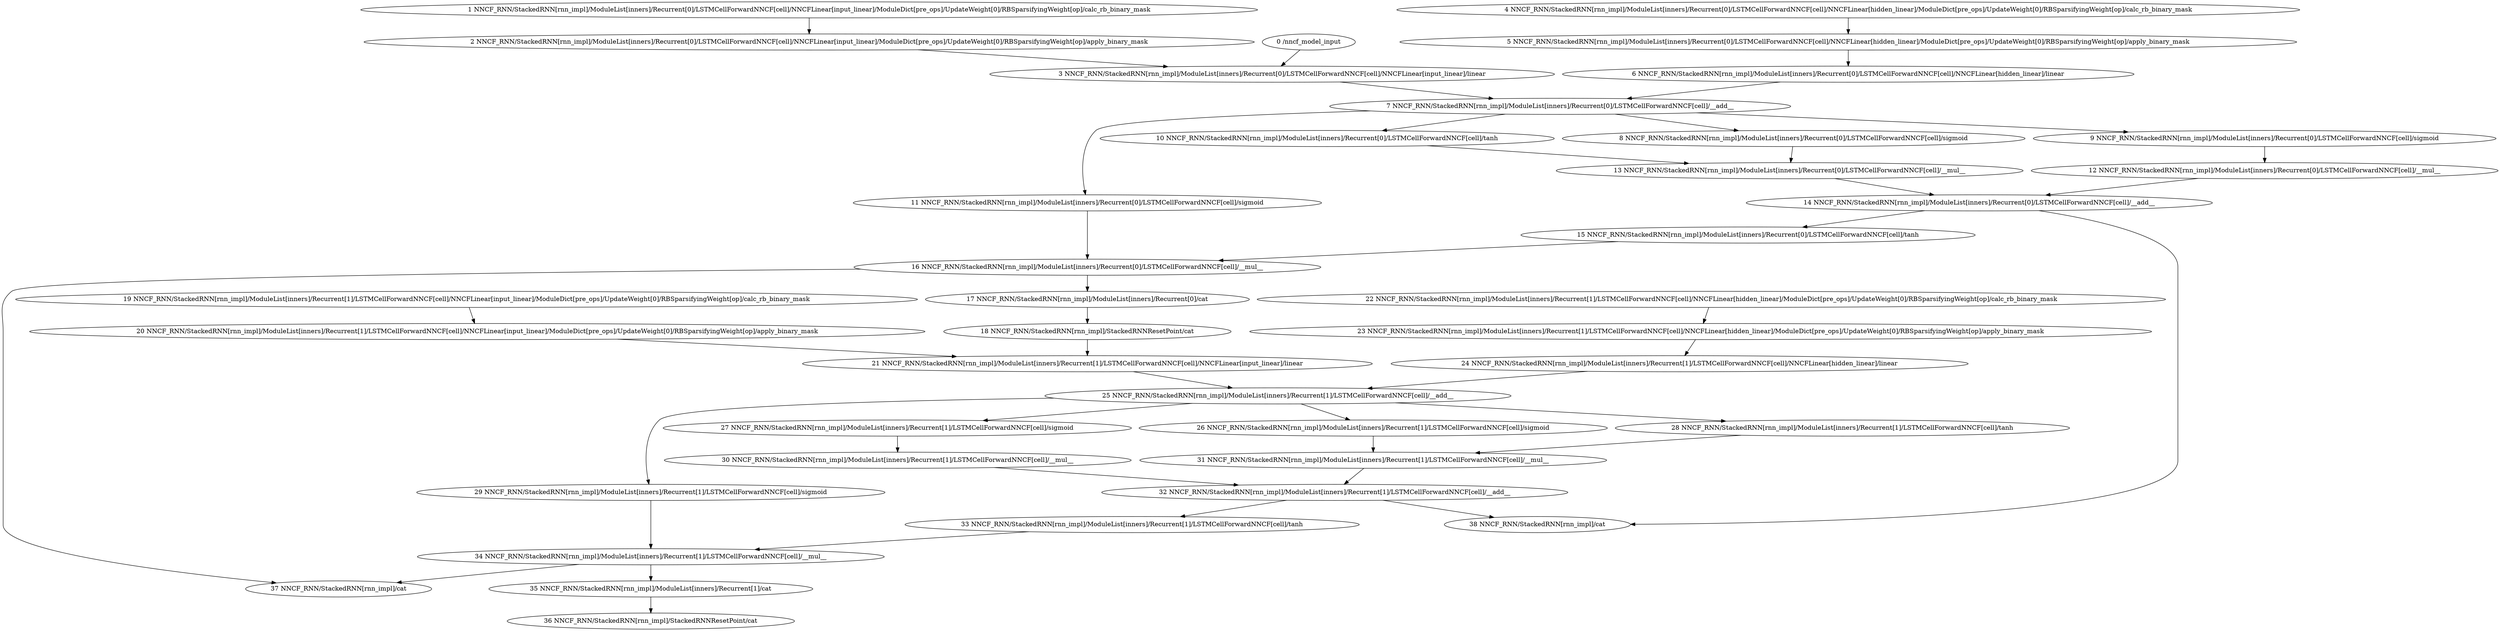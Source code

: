 strict digraph  {
"0 /nncf_model_input" [id=0, scope="", type=nncf_model_input];
"1 NNCF_RNN/StackedRNN[rnn_impl]/ModuleList[inners]/Recurrent[0]/LSTMCellForwardNNCF[cell]/NNCFLinear[input_linear]/ModuleDict[pre_ops]/UpdateWeight[0]/RBSparsifyingWeight[op]/calc_rb_binary_mask" [id=1, scope="NNCF_RNN/StackedRNN[rnn_impl]/ModuleList[inners]/Recurrent[0]/LSTMCellForwardNNCF[cell]/NNCFLinear[input_linear]/ModuleDict[pre_ops]/UpdateWeight[0]/RBSparsifyingWeight[op]", type=calc_rb_binary_mask];
"2 NNCF_RNN/StackedRNN[rnn_impl]/ModuleList[inners]/Recurrent[0]/LSTMCellForwardNNCF[cell]/NNCFLinear[input_linear]/ModuleDict[pre_ops]/UpdateWeight[0]/RBSparsifyingWeight[op]/apply_binary_mask" [id=2, scope="NNCF_RNN/StackedRNN[rnn_impl]/ModuleList[inners]/Recurrent[0]/LSTMCellForwardNNCF[cell]/NNCFLinear[input_linear]/ModuleDict[pre_ops]/UpdateWeight[0]/RBSparsifyingWeight[op]", type=apply_binary_mask];
"3 NNCF_RNN/StackedRNN[rnn_impl]/ModuleList[inners]/Recurrent[0]/LSTMCellForwardNNCF[cell]/NNCFLinear[input_linear]/linear" [id=3, scope="NNCF_RNN/StackedRNN[rnn_impl]/ModuleList[inners]/Recurrent[0]/LSTMCellForwardNNCF[cell]/NNCFLinear[input_linear]", type=linear];
"4 NNCF_RNN/StackedRNN[rnn_impl]/ModuleList[inners]/Recurrent[0]/LSTMCellForwardNNCF[cell]/NNCFLinear[hidden_linear]/ModuleDict[pre_ops]/UpdateWeight[0]/RBSparsifyingWeight[op]/calc_rb_binary_mask" [id=4, scope="NNCF_RNN/StackedRNN[rnn_impl]/ModuleList[inners]/Recurrent[0]/LSTMCellForwardNNCF[cell]/NNCFLinear[hidden_linear]/ModuleDict[pre_ops]/UpdateWeight[0]/RBSparsifyingWeight[op]", type=calc_rb_binary_mask];
"5 NNCF_RNN/StackedRNN[rnn_impl]/ModuleList[inners]/Recurrent[0]/LSTMCellForwardNNCF[cell]/NNCFLinear[hidden_linear]/ModuleDict[pre_ops]/UpdateWeight[0]/RBSparsifyingWeight[op]/apply_binary_mask" [id=5, scope="NNCF_RNN/StackedRNN[rnn_impl]/ModuleList[inners]/Recurrent[0]/LSTMCellForwardNNCF[cell]/NNCFLinear[hidden_linear]/ModuleDict[pre_ops]/UpdateWeight[0]/RBSparsifyingWeight[op]", type=apply_binary_mask];
"6 NNCF_RNN/StackedRNN[rnn_impl]/ModuleList[inners]/Recurrent[0]/LSTMCellForwardNNCF[cell]/NNCFLinear[hidden_linear]/linear" [id=6, scope="NNCF_RNN/StackedRNN[rnn_impl]/ModuleList[inners]/Recurrent[0]/LSTMCellForwardNNCF[cell]/NNCFLinear[hidden_linear]", type=linear];
"7 NNCF_RNN/StackedRNN[rnn_impl]/ModuleList[inners]/Recurrent[0]/LSTMCellForwardNNCF[cell]/__add__" [id=7, scope="NNCF_RNN/StackedRNN[rnn_impl]/ModuleList[inners]/Recurrent[0]/LSTMCellForwardNNCF[cell]", type=__add__];
"8 NNCF_RNN/StackedRNN[rnn_impl]/ModuleList[inners]/Recurrent[0]/LSTMCellForwardNNCF[cell]/sigmoid" [id=8, scope="NNCF_RNN/StackedRNN[rnn_impl]/ModuleList[inners]/Recurrent[0]/LSTMCellForwardNNCF[cell]", type=sigmoid];
"9 NNCF_RNN/StackedRNN[rnn_impl]/ModuleList[inners]/Recurrent[0]/LSTMCellForwardNNCF[cell]/sigmoid" [id=9, scope="NNCF_RNN/StackedRNN[rnn_impl]/ModuleList[inners]/Recurrent[0]/LSTMCellForwardNNCF[cell]", type=sigmoid];
"10 NNCF_RNN/StackedRNN[rnn_impl]/ModuleList[inners]/Recurrent[0]/LSTMCellForwardNNCF[cell]/tanh" [id=10, scope="NNCF_RNN/StackedRNN[rnn_impl]/ModuleList[inners]/Recurrent[0]/LSTMCellForwardNNCF[cell]", type=tanh];
"11 NNCF_RNN/StackedRNN[rnn_impl]/ModuleList[inners]/Recurrent[0]/LSTMCellForwardNNCF[cell]/sigmoid" [id=11, scope="NNCF_RNN/StackedRNN[rnn_impl]/ModuleList[inners]/Recurrent[0]/LSTMCellForwardNNCF[cell]", type=sigmoid];
"12 NNCF_RNN/StackedRNN[rnn_impl]/ModuleList[inners]/Recurrent[0]/LSTMCellForwardNNCF[cell]/__mul__" [id=12, scope="NNCF_RNN/StackedRNN[rnn_impl]/ModuleList[inners]/Recurrent[0]/LSTMCellForwardNNCF[cell]", type=__mul__];
"13 NNCF_RNN/StackedRNN[rnn_impl]/ModuleList[inners]/Recurrent[0]/LSTMCellForwardNNCF[cell]/__mul__" [id=13, scope="NNCF_RNN/StackedRNN[rnn_impl]/ModuleList[inners]/Recurrent[0]/LSTMCellForwardNNCF[cell]", type=__mul__];
"14 NNCF_RNN/StackedRNN[rnn_impl]/ModuleList[inners]/Recurrent[0]/LSTMCellForwardNNCF[cell]/__add__" [id=14, scope="NNCF_RNN/StackedRNN[rnn_impl]/ModuleList[inners]/Recurrent[0]/LSTMCellForwardNNCF[cell]", type=__add__];
"15 NNCF_RNN/StackedRNN[rnn_impl]/ModuleList[inners]/Recurrent[0]/LSTMCellForwardNNCF[cell]/tanh" [id=15, scope="NNCF_RNN/StackedRNN[rnn_impl]/ModuleList[inners]/Recurrent[0]/LSTMCellForwardNNCF[cell]", type=tanh];
"16 NNCF_RNN/StackedRNN[rnn_impl]/ModuleList[inners]/Recurrent[0]/LSTMCellForwardNNCF[cell]/__mul__" [id=16, scope="NNCF_RNN/StackedRNN[rnn_impl]/ModuleList[inners]/Recurrent[0]/LSTMCellForwardNNCF[cell]", type=__mul__];
"17 NNCF_RNN/StackedRNN[rnn_impl]/ModuleList[inners]/Recurrent[0]/cat" [id=17, scope="NNCF_RNN/StackedRNN[rnn_impl]/ModuleList[inners]/Recurrent[0]", type=cat];
"18 NNCF_RNN/StackedRNN[rnn_impl]/StackedRNNResetPoint/cat" [id=18, scope="NNCF_RNN/StackedRNN[rnn_impl]/StackedRNNResetPoint", type=cat];
"19 NNCF_RNN/StackedRNN[rnn_impl]/ModuleList[inners]/Recurrent[1]/LSTMCellForwardNNCF[cell]/NNCFLinear[input_linear]/ModuleDict[pre_ops]/UpdateWeight[0]/RBSparsifyingWeight[op]/calc_rb_binary_mask" [id=19, scope="NNCF_RNN/StackedRNN[rnn_impl]/ModuleList[inners]/Recurrent[1]/LSTMCellForwardNNCF[cell]/NNCFLinear[input_linear]/ModuleDict[pre_ops]/UpdateWeight[0]/RBSparsifyingWeight[op]", type=calc_rb_binary_mask];
"20 NNCF_RNN/StackedRNN[rnn_impl]/ModuleList[inners]/Recurrent[1]/LSTMCellForwardNNCF[cell]/NNCFLinear[input_linear]/ModuleDict[pre_ops]/UpdateWeight[0]/RBSparsifyingWeight[op]/apply_binary_mask" [id=20, scope="NNCF_RNN/StackedRNN[rnn_impl]/ModuleList[inners]/Recurrent[1]/LSTMCellForwardNNCF[cell]/NNCFLinear[input_linear]/ModuleDict[pre_ops]/UpdateWeight[0]/RBSparsifyingWeight[op]", type=apply_binary_mask];
"21 NNCF_RNN/StackedRNN[rnn_impl]/ModuleList[inners]/Recurrent[1]/LSTMCellForwardNNCF[cell]/NNCFLinear[input_linear]/linear" [id=21, scope="NNCF_RNN/StackedRNN[rnn_impl]/ModuleList[inners]/Recurrent[1]/LSTMCellForwardNNCF[cell]/NNCFLinear[input_linear]", type=linear];
"22 NNCF_RNN/StackedRNN[rnn_impl]/ModuleList[inners]/Recurrent[1]/LSTMCellForwardNNCF[cell]/NNCFLinear[hidden_linear]/ModuleDict[pre_ops]/UpdateWeight[0]/RBSparsifyingWeight[op]/calc_rb_binary_mask" [id=22, scope="NNCF_RNN/StackedRNN[rnn_impl]/ModuleList[inners]/Recurrent[1]/LSTMCellForwardNNCF[cell]/NNCFLinear[hidden_linear]/ModuleDict[pre_ops]/UpdateWeight[0]/RBSparsifyingWeight[op]", type=calc_rb_binary_mask];
"23 NNCF_RNN/StackedRNN[rnn_impl]/ModuleList[inners]/Recurrent[1]/LSTMCellForwardNNCF[cell]/NNCFLinear[hidden_linear]/ModuleDict[pre_ops]/UpdateWeight[0]/RBSparsifyingWeight[op]/apply_binary_mask" [id=23, scope="NNCF_RNN/StackedRNN[rnn_impl]/ModuleList[inners]/Recurrent[1]/LSTMCellForwardNNCF[cell]/NNCFLinear[hidden_linear]/ModuleDict[pre_ops]/UpdateWeight[0]/RBSparsifyingWeight[op]", type=apply_binary_mask];
"24 NNCF_RNN/StackedRNN[rnn_impl]/ModuleList[inners]/Recurrent[1]/LSTMCellForwardNNCF[cell]/NNCFLinear[hidden_linear]/linear" [id=24, scope="NNCF_RNN/StackedRNN[rnn_impl]/ModuleList[inners]/Recurrent[1]/LSTMCellForwardNNCF[cell]/NNCFLinear[hidden_linear]", type=linear];
"25 NNCF_RNN/StackedRNN[rnn_impl]/ModuleList[inners]/Recurrent[1]/LSTMCellForwardNNCF[cell]/__add__" [id=25, scope="NNCF_RNN/StackedRNN[rnn_impl]/ModuleList[inners]/Recurrent[1]/LSTMCellForwardNNCF[cell]", type=__add__];
"26 NNCF_RNN/StackedRNN[rnn_impl]/ModuleList[inners]/Recurrent[1]/LSTMCellForwardNNCF[cell]/sigmoid" [id=26, scope="NNCF_RNN/StackedRNN[rnn_impl]/ModuleList[inners]/Recurrent[1]/LSTMCellForwardNNCF[cell]", type=sigmoid];
"27 NNCF_RNN/StackedRNN[rnn_impl]/ModuleList[inners]/Recurrent[1]/LSTMCellForwardNNCF[cell]/sigmoid" [id=27, scope="NNCF_RNN/StackedRNN[rnn_impl]/ModuleList[inners]/Recurrent[1]/LSTMCellForwardNNCF[cell]", type=sigmoid];
"28 NNCF_RNN/StackedRNN[rnn_impl]/ModuleList[inners]/Recurrent[1]/LSTMCellForwardNNCF[cell]/tanh" [id=28, scope="NNCF_RNN/StackedRNN[rnn_impl]/ModuleList[inners]/Recurrent[1]/LSTMCellForwardNNCF[cell]", type=tanh];
"29 NNCF_RNN/StackedRNN[rnn_impl]/ModuleList[inners]/Recurrent[1]/LSTMCellForwardNNCF[cell]/sigmoid" [id=29, scope="NNCF_RNN/StackedRNN[rnn_impl]/ModuleList[inners]/Recurrent[1]/LSTMCellForwardNNCF[cell]", type=sigmoid];
"30 NNCF_RNN/StackedRNN[rnn_impl]/ModuleList[inners]/Recurrent[1]/LSTMCellForwardNNCF[cell]/__mul__" [id=30, scope="NNCF_RNN/StackedRNN[rnn_impl]/ModuleList[inners]/Recurrent[1]/LSTMCellForwardNNCF[cell]", type=__mul__];
"31 NNCF_RNN/StackedRNN[rnn_impl]/ModuleList[inners]/Recurrent[1]/LSTMCellForwardNNCF[cell]/__mul__" [id=31, scope="NNCF_RNN/StackedRNN[rnn_impl]/ModuleList[inners]/Recurrent[1]/LSTMCellForwardNNCF[cell]", type=__mul__];
"32 NNCF_RNN/StackedRNN[rnn_impl]/ModuleList[inners]/Recurrent[1]/LSTMCellForwardNNCF[cell]/__add__" [id=32, scope="NNCF_RNN/StackedRNN[rnn_impl]/ModuleList[inners]/Recurrent[1]/LSTMCellForwardNNCF[cell]", type=__add__];
"33 NNCF_RNN/StackedRNN[rnn_impl]/ModuleList[inners]/Recurrent[1]/LSTMCellForwardNNCF[cell]/tanh" [id=33, scope="NNCF_RNN/StackedRNN[rnn_impl]/ModuleList[inners]/Recurrent[1]/LSTMCellForwardNNCF[cell]", type=tanh];
"34 NNCF_RNN/StackedRNN[rnn_impl]/ModuleList[inners]/Recurrent[1]/LSTMCellForwardNNCF[cell]/__mul__" [id=34, scope="NNCF_RNN/StackedRNN[rnn_impl]/ModuleList[inners]/Recurrent[1]/LSTMCellForwardNNCF[cell]", type=__mul__];
"35 NNCF_RNN/StackedRNN[rnn_impl]/ModuleList[inners]/Recurrent[1]/cat" [id=35, scope="NNCF_RNN/StackedRNN[rnn_impl]/ModuleList[inners]/Recurrent[1]", type=cat];
"36 NNCF_RNN/StackedRNN[rnn_impl]/StackedRNNResetPoint/cat" [id=36, scope="NNCF_RNN/StackedRNN[rnn_impl]/StackedRNNResetPoint", type=cat];
"37 NNCF_RNN/StackedRNN[rnn_impl]/cat" [id=37, scope="NNCF_RNN/StackedRNN[rnn_impl]", type=cat];
"38 NNCF_RNN/StackedRNN[rnn_impl]/cat" [id=38, scope="NNCF_RNN/StackedRNN[rnn_impl]", type=cat];
"0 /nncf_model_input" -> "3 NNCF_RNN/StackedRNN[rnn_impl]/ModuleList[inners]/Recurrent[0]/LSTMCellForwardNNCF[cell]/NNCFLinear[input_linear]/linear";
"1 NNCF_RNN/StackedRNN[rnn_impl]/ModuleList[inners]/Recurrent[0]/LSTMCellForwardNNCF[cell]/NNCFLinear[input_linear]/ModuleDict[pre_ops]/UpdateWeight[0]/RBSparsifyingWeight[op]/calc_rb_binary_mask" -> "2 NNCF_RNN/StackedRNN[rnn_impl]/ModuleList[inners]/Recurrent[0]/LSTMCellForwardNNCF[cell]/NNCFLinear[input_linear]/ModuleDict[pre_ops]/UpdateWeight[0]/RBSparsifyingWeight[op]/apply_binary_mask";
"2 NNCF_RNN/StackedRNN[rnn_impl]/ModuleList[inners]/Recurrent[0]/LSTMCellForwardNNCF[cell]/NNCFLinear[input_linear]/ModuleDict[pre_ops]/UpdateWeight[0]/RBSparsifyingWeight[op]/apply_binary_mask" -> "3 NNCF_RNN/StackedRNN[rnn_impl]/ModuleList[inners]/Recurrent[0]/LSTMCellForwardNNCF[cell]/NNCFLinear[input_linear]/linear";
"3 NNCF_RNN/StackedRNN[rnn_impl]/ModuleList[inners]/Recurrent[0]/LSTMCellForwardNNCF[cell]/NNCFLinear[input_linear]/linear" -> "7 NNCF_RNN/StackedRNN[rnn_impl]/ModuleList[inners]/Recurrent[0]/LSTMCellForwardNNCF[cell]/__add__";
"4 NNCF_RNN/StackedRNN[rnn_impl]/ModuleList[inners]/Recurrent[0]/LSTMCellForwardNNCF[cell]/NNCFLinear[hidden_linear]/ModuleDict[pre_ops]/UpdateWeight[0]/RBSparsifyingWeight[op]/calc_rb_binary_mask" -> "5 NNCF_RNN/StackedRNN[rnn_impl]/ModuleList[inners]/Recurrent[0]/LSTMCellForwardNNCF[cell]/NNCFLinear[hidden_linear]/ModuleDict[pre_ops]/UpdateWeight[0]/RBSparsifyingWeight[op]/apply_binary_mask";
"5 NNCF_RNN/StackedRNN[rnn_impl]/ModuleList[inners]/Recurrent[0]/LSTMCellForwardNNCF[cell]/NNCFLinear[hidden_linear]/ModuleDict[pre_ops]/UpdateWeight[0]/RBSparsifyingWeight[op]/apply_binary_mask" -> "6 NNCF_RNN/StackedRNN[rnn_impl]/ModuleList[inners]/Recurrent[0]/LSTMCellForwardNNCF[cell]/NNCFLinear[hidden_linear]/linear";
"6 NNCF_RNN/StackedRNN[rnn_impl]/ModuleList[inners]/Recurrent[0]/LSTMCellForwardNNCF[cell]/NNCFLinear[hidden_linear]/linear" -> "7 NNCF_RNN/StackedRNN[rnn_impl]/ModuleList[inners]/Recurrent[0]/LSTMCellForwardNNCF[cell]/__add__";
"7 NNCF_RNN/StackedRNN[rnn_impl]/ModuleList[inners]/Recurrent[0]/LSTMCellForwardNNCF[cell]/__add__" -> "8 NNCF_RNN/StackedRNN[rnn_impl]/ModuleList[inners]/Recurrent[0]/LSTMCellForwardNNCF[cell]/sigmoid";
"7 NNCF_RNN/StackedRNN[rnn_impl]/ModuleList[inners]/Recurrent[0]/LSTMCellForwardNNCF[cell]/__add__" -> "9 NNCF_RNN/StackedRNN[rnn_impl]/ModuleList[inners]/Recurrent[0]/LSTMCellForwardNNCF[cell]/sigmoid";
"7 NNCF_RNN/StackedRNN[rnn_impl]/ModuleList[inners]/Recurrent[0]/LSTMCellForwardNNCF[cell]/__add__" -> "10 NNCF_RNN/StackedRNN[rnn_impl]/ModuleList[inners]/Recurrent[0]/LSTMCellForwardNNCF[cell]/tanh";
"7 NNCF_RNN/StackedRNN[rnn_impl]/ModuleList[inners]/Recurrent[0]/LSTMCellForwardNNCF[cell]/__add__" -> "11 NNCF_RNN/StackedRNN[rnn_impl]/ModuleList[inners]/Recurrent[0]/LSTMCellForwardNNCF[cell]/sigmoid";
"8 NNCF_RNN/StackedRNN[rnn_impl]/ModuleList[inners]/Recurrent[0]/LSTMCellForwardNNCF[cell]/sigmoid" -> "13 NNCF_RNN/StackedRNN[rnn_impl]/ModuleList[inners]/Recurrent[0]/LSTMCellForwardNNCF[cell]/__mul__";
"9 NNCF_RNN/StackedRNN[rnn_impl]/ModuleList[inners]/Recurrent[0]/LSTMCellForwardNNCF[cell]/sigmoid" -> "12 NNCF_RNN/StackedRNN[rnn_impl]/ModuleList[inners]/Recurrent[0]/LSTMCellForwardNNCF[cell]/__mul__";
"10 NNCF_RNN/StackedRNN[rnn_impl]/ModuleList[inners]/Recurrent[0]/LSTMCellForwardNNCF[cell]/tanh" -> "13 NNCF_RNN/StackedRNN[rnn_impl]/ModuleList[inners]/Recurrent[0]/LSTMCellForwardNNCF[cell]/__mul__";
"11 NNCF_RNN/StackedRNN[rnn_impl]/ModuleList[inners]/Recurrent[0]/LSTMCellForwardNNCF[cell]/sigmoid" -> "16 NNCF_RNN/StackedRNN[rnn_impl]/ModuleList[inners]/Recurrent[0]/LSTMCellForwardNNCF[cell]/__mul__";
"12 NNCF_RNN/StackedRNN[rnn_impl]/ModuleList[inners]/Recurrent[0]/LSTMCellForwardNNCF[cell]/__mul__" -> "14 NNCF_RNN/StackedRNN[rnn_impl]/ModuleList[inners]/Recurrent[0]/LSTMCellForwardNNCF[cell]/__add__";
"13 NNCF_RNN/StackedRNN[rnn_impl]/ModuleList[inners]/Recurrent[0]/LSTMCellForwardNNCF[cell]/__mul__" -> "14 NNCF_RNN/StackedRNN[rnn_impl]/ModuleList[inners]/Recurrent[0]/LSTMCellForwardNNCF[cell]/__add__";
"14 NNCF_RNN/StackedRNN[rnn_impl]/ModuleList[inners]/Recurrent[0]/LSTMCellForwardNNCF[cell]/__add__" -> "15 NNCF_RNN/StackedRNN[rnn_impl]/ModuleList[inners]/Recurrent[0]/LSTMCellForwardNNCF[cell]/tanh";
"14 NNCF_RNN/StackedRNN[rnn_impl]/ModuleList[inners]/Recurrent[0]/LSTMCellForwardNNCF[cell]/__add__" -> "38 NNCF_RNN/StackedRNN[rnn_impl]/cat";
"15 NNCF_RNN/StackedRNN[rnn_impl]/ModuleList[inners]/Recurrent[0]/LSTMCellForwardNNCF[cell]/tanh" -> "16 NNCF_RNN/StackedRNN[rnn_impl]/ModuleList[inners]/Recurrent[0]/LSTMCellForwardNNCF[cell]/__mul__";
"16 NNCF_RNN/StackedRNN[rnn_impl]/ModuleList[inners]/Recurrent[0]/LSTMCellForwardNNCF[cell]/__mul__" -> "17 NNCF_RNN/StackedRNN[rnn_impl]/ModuleList[inners]/Recurrent[0]/cat";
"16 NNCF_RNN/StackedRNN[rnn_impl]/ModuleList[inners]/Recurrent[0]/LSTMCellForwardNNCF[cell]/__mul__" -> "37 NNCF_RNN/StackedRNN[rnn_impl]/cat";
"17 NNCF_RNN/StackedRNN[rnn_impl]/ModuleList[inners]/Recurrent[0]/cat" -> "18 NNCF_RNN/StackedRNN[rnn_impl]/StackedRNNResetPoint/cat";
"18 NNCF_RNN/StackedRNN[rnn_impl]/StackedRNNResetPoint/cat" -> "21 NNCF_RNN/StackedRNN[rnn_impl]/ModuleList[inners]/Recurrent[1]/LSTMCellForwardNNCF[cell]/NNCFLinear[input_linear]/linear";
"19 NNCF_RNN/StackedRNN[rnn_impl]/ModuleList[inners]/Recurrent[1]/LSTMCellForwardNNCF[cell]/NNCFLinear[input_linear]/ModuleDict[pre_ops]/UpdateWeight[0]/RBSparsifyingWeight[op]/calc_rb_binary_mask" -> "20 NNCF_RNN/StackedRNN[rnn_impl]/ModuleList[inners]/Recurrent[1]/LSTMCellForwardNNCF[cell]/NNCFLinear[input_linear]/ModuleDict[pre_ops]/UpdateWeight[0]/RBSparsifyingWeight[op]/apply_binary_mask";
"20 NNCF_RNN/StackedRNN[rnn_impl]/ModuleList[inners]/Recurrent[1]/LSTMCellForwardNNCF[cell]/NNCFLinear[input_linear]/ModuleDict[pre_ops]/UpdateWeight[0]/RBSparsifyingWeight[op]/apply_binary_mask" -> "21 NNCF_RNN/StackedRNN[rnn_impl]/ModuleList[inners]/Recurrent[1]/LSTMCellForwardNNCF[cell]/NNCFLinear[input_linear]/linear";
"21 NNCF_RNN/StackedRNN[rnn_impl]/ModuleList[inners]/Recurrent[1]/LSTMCellForwardNNCF[cell]/NNCFLinear[input_linear]/linear" -> "25 NNCF_RNN/StackedRNN[rnn_impl]/ModuleList[inners]/Recurrent[1]/LSTMCellForwardNNCF[cell]/__add__";
"22 NNCF_RNN/StackedRNN[rnn_impl]/ModuleList[inners]/Recurrent[1]/LSTMCellForwardNNCF[cell]/NNCFLinear[hidden_linear]/ModuleDict[pre_ops]/UpdateWeight[0]/RBSparsifyingWeight[op]/calc_rb_binary_mask" -> "23 NNCF_RNN/StackedRNN[rnn_impl]/ModuleList[inners]/Recurrent[1]/LSTMCellForwardNNCF[cell]/NNCFLinear[hidden_linear]/ModuleDict[pre_ops]/UpdateWeight[0]/RBSparsifyingWeight[op]/apply_binary_mask";
"23 NNCF_RNN/StackedRNN[rnn_impl]/ModuleList[inners]/Recurrent[1]/LSTMCellForwardNNCF[cell]/NNCFLinear[hidden_linear]/ModuleDict[pre_ops]/UpdateWeight[0]/RBSparsifyingWeight[op]/apply_binary_mask" -> "24 NNCF_RNN/StackedRNN[rnn_impl]/ModuleList[inners]/Recurrent[1]/LSTMCellForwardNNCF[cell]/NNCFLinear[hidden_linear]/linear";
"24 NNCF_RNN/StackedRNN[rnn_impl]/ModuleList[inners]/Recurrent[1]/LSTMCellForwardNNCF[cell]/NNCFLinear[hidden_linear]/linear" -> "25 NNCF_RNN/StackedRNN[rnn_impl]/ModuleList[inners]/Recurrent[1]/LSTMCellForwardNNCF[cell]/__add__";
"25 NNCF_RNN/StackedRNN[rnn_impl]/ModuleList[inners]/Recurrent[1]/LSTMCellForwardNNCF[cell]/__add__" -> "26 NNCF_RNN/StackedRNN[rnn_impl]/ModuleList[inners]/Recurrent[1]/LSTMCellForwardNNCF[cell]/sigmoid";
"25 NNCF_RNN/StackedRNN[rnn_impl]/ModuleList[inners]/Recurrent[1]/LSTMCellForwardNNCF[cell]/__add__" -> "27 NNCF_RNN/StackedRNN[rnn_impl]/ModuleList[inners]/Recurrent[1]/LSTMCellForwardNNCF[cell]/sigmoid";
"25 NNCF_RNN/StackedRNN[rnn_impl]/ModuleList[inners]/Recurrent[1]/LSTMCellForwardNNCF[cell]/__add__" -> "28 NNCF_RNN/StackedRNN[rnn_impl]/ModuleList[inners]/Recurrent[1]/LSTMCellForwardNNCF[cell]/tanh";
"25 NNCF_RNN/StackedRNN[rnn_impl]/ModuleList[inners]/Recurrent[1]/LSTMCellForwardNNCF[cell]/__add__" -> "29 NNCF_RNN/StackedRNN[rnn_impl]/ModuleList[inners]/Recurrent[1]/LSTMCellForwardNNCF[cell]/sigmoid";
"26 NNCF_RNN/StackedRNN[rnn_impl]/ModuleList[inners]/Recurrent[1]/LSTMCellForwardNNCF[cell]/sigmoid" -> "31 NNCF_RNN/StackedRNN[rnn_impl]/ModuleList[inners]/Recurrent[1]/LSTMCellForwardNNCF[cell]/__mul__";
"27 NNCF_RNN/StackedRNN[rnn_impl]/ModuleList[inners]/Recurrent[1]/LSTMCellForwardNNCF[cell]/sigmoid" -> "30 NNCF_RNN/StackedRNN[rnn_impl]/ModuleList[inners]/Recurrent[1]/LSTMCellForwardNNCF[cell]/__mul__";
"28 NNCF_RNN/StackedRNN[rnn_impl]/ModuleList[inners]/Recurrent[1]/LSTMCellForwardNNCF[cell]/tanh" -> "31 NNCF_RNN/StackedRNN[rnn_impl]/ModuleList[inners]/Recurrent[1]/LSTMCellForwardNNCF[cell]/__mul__";
"29 NNCF_RNN/StackedRNN[rnn_impl]/ModuleList[inners]/Recurrent[1]/LSTMCellForwardNNCF[cell]/sigmoid" -> "34 NNCF_RNN/StackedRNN[rnn_impl]/ModuleList[inners]/Recurrent[1]/LSTMCellForwardNNCF[cell]/__mul__";
"30 NNCF_RNN/StackedRNN[rnn_impl]/ModuleList[inners]/Recurrent[1]/LSTMCellForwardNNCF[cell]/__mul__" -> "32 NNCF_RNN/StackedRNN[rnn_impl]/ModuleList[inners]/Recurrent[1]/LSTMCellForwardNNCF[cell]/__add__";
"31 NNCF_RNN/StackedRNN[rnn_impl]/ModuleList[inners]/Recurrent[1]/LSTMCellForwardNNCF[cell]/__mul__" -> "32 NNCF_RNN/StackedRNN[rnn_impl]/ModuleList[inners]/Recurrent[1]/LSTMCellForwardNNCF[cell]/__add__";
"32 NNCF_RNN/StackedRNN[rnn_impl]/ModuleList[inners]/Recurrent[1]/LSTMCellForwardNNCF[cell]/__add__" -> "33 NNCF_RNN/StackedRNN[rnn_impl]/ModuleList[inners]/Recurrent[1]/LSTMCellForwardNNCF[cell]/tanh";
"32 NNCF_RNN/StackedRNN[rnn_impl]/ModuleList[inners]/Recurrent[1]/LSTMCellForwardNNCF[cell]/__add__" -> "38 NNCF_RNN/StackedRNN[rnn_impl]/cat";
"33 NNCF_RNN/StackedRNN[rnn_impl]/ModuleList[inners]/Recurrent[1]/LSTMCellForwardNNCF[cell]/tanh" -> "34 NNCF_RNN/StackedRNN[rnn_impl]/ModuleList[inners]/Recurrent[1]/LSTMCellForwardNNCF[cell]/__mul__";
"34 NNCF_RNN/StackedRNN[rnn_impl]/ModuleList[inners]/Recurrent[1]/LSTMCellForwardNNCF[cell]/__mul__" -> "35 NNCF_RNN/StackedRNN[rnn_impl]/ModuleList[inners]/Recurrent[1]/cat";
"34 NNCF_RNN/StackedRNN[rnn_impl]/ModuleList[inners]/Recurrent[1]/LSTMCellForwardNNCF[cell]/__mul__" -> "37 NNCF_RNN/StackedRNN[rnn_impl]/cat";
"35 NNCF_RNN/StackedRNN[rnn_impl]/ModuleList[inners]/Recurrent[1]/cat" -> "36 NNCF_RNN/StackedRNN[rnn_impl]/StackedRNNResetPoint/cat";
}
